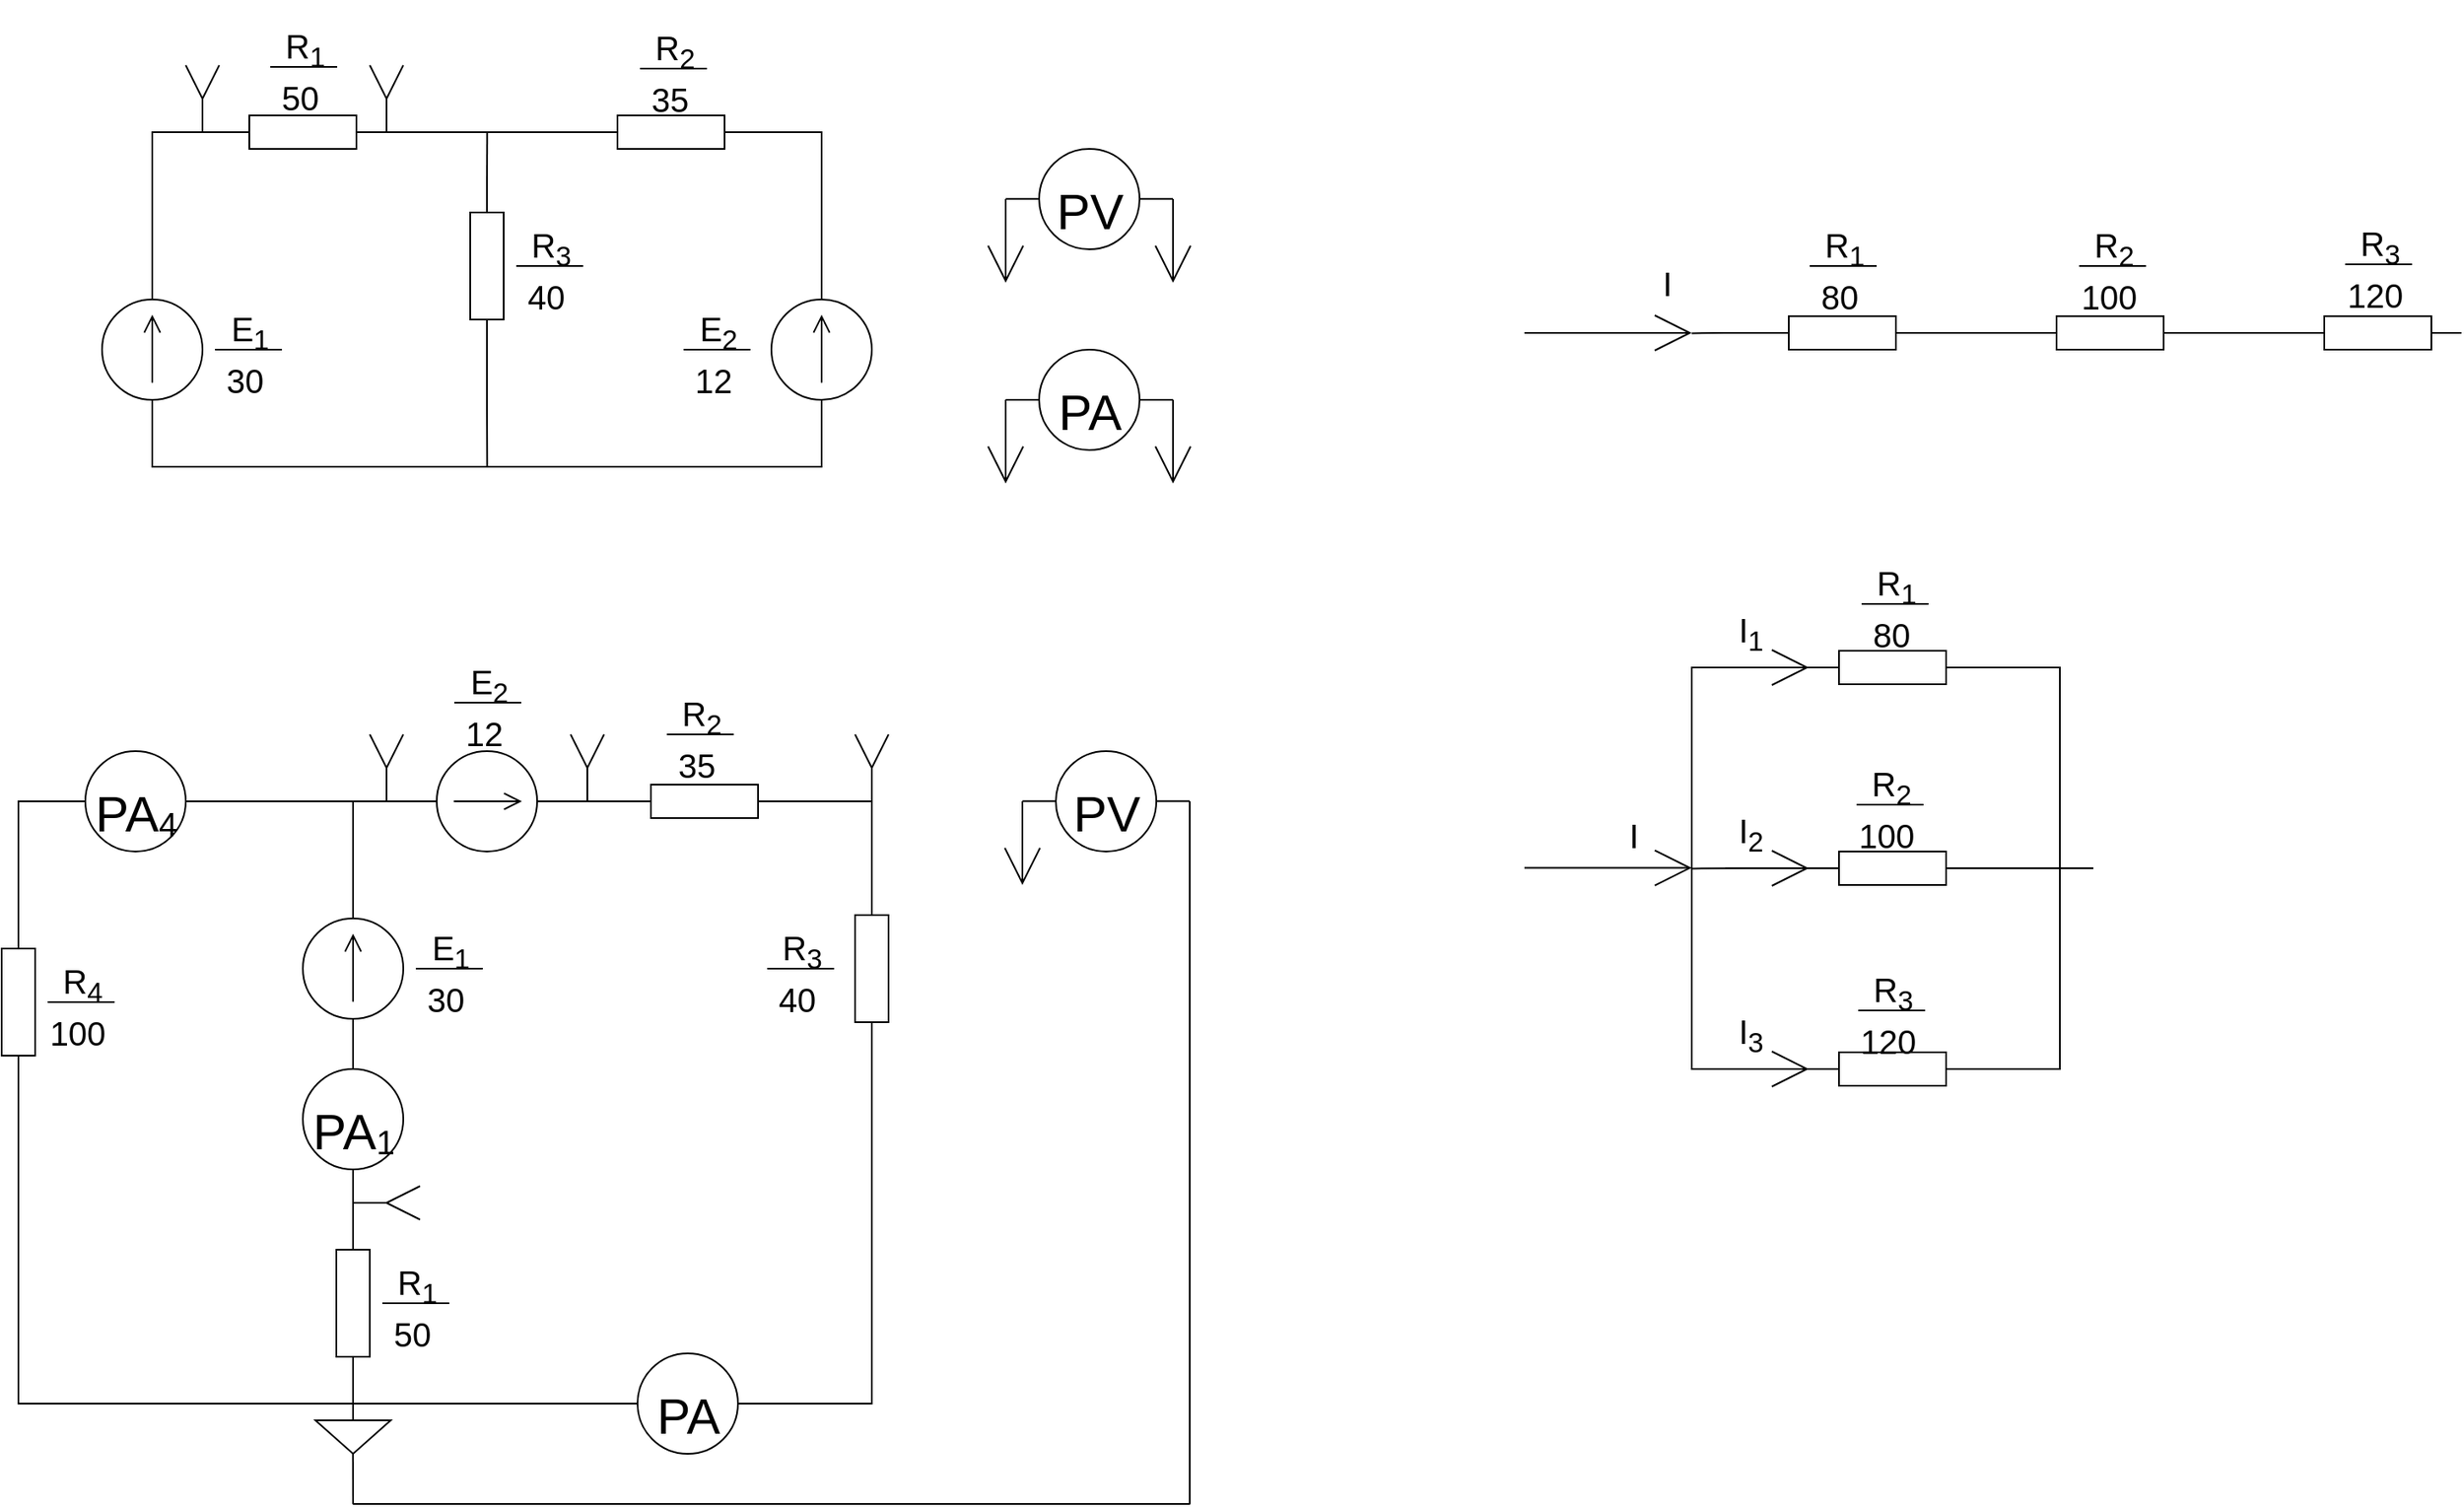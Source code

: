 <mxfile version="20.4.0" type="github">
  <diagram name="Page-1" id="16e2658f-23c8-b752-8be9-c03fbebb8bbe">
    <mxGraphModel dx="1580" dy="852" grid="1" gridSize="10" guides="1" tooltips="1" connect="1" arrows="1" fold="1" page="1" pageScale="1" pageWidth="4681" pageHeight="3300" background="none" math="0" shadow="0">
      <root>
        <mxCell id="0" />
        <mxCell id="1" parent="0" />
        <mxCell id="6sGDjz0e17xrkzqmoAEd-8" style="edgeStyle=orthogonalEdgeStyle;rounded=0;orthogonalLoop=1;jettySize=auto;html=1;exitX=0;exitY=0.5;exitDx=0;exitDy=0;exitPerimeter=0;entryX=0;entryY=0.5;entryDx=0;entryDy=0;entryPerimeter=0;endArrow=none;endFill=0;" edge="1" parent="1" source="6sGDjz0e17xrkzqmoAEd-1" target="6sGDjz0e17xrkzqmoAEd-7">
          <mxGeometry relative="1" as="geometry">
            <Array as="points">
              <mxPoint x="280" y="320" />
              <mxPoint x="680" y="320" />
            </Array>
          </mxGeometry>
        </mxCell>
        <mxCell id="6sGDjz0e17xrkzqmoAEd-1" value="" style="pointerEvents=1;verticalLabelPosition=bottom;shadow=0;dashed=0;align=center;html=1;verticalAlign=top;shape=mxgraph.electrical.signal_sources.source;aspect=fixed;points=[[0.5,0,0],[1,0.5,0],[0.5,1,0],[0,0.5,0]];elSignalType=dc1;fillColor=none;rotation=-90;" vertex="1" parent="1">
          <mxGeometry x="250" y="220" width="60" height="60" as="geometry" />
        </mxCell>
        <mxCell id="6sGDjz0e17xrkzqmoAEd-9" style="edgeStyle=orthogonalEdgeStyle;rounded=0;orthogonalLoop=1;jettySize=auto;html=1;exitX=1;exitY=0.5;exitDx=0;exitDy=0;exitPerimeter=0;endArrow=none;endFill=0;" edge="1" parent="1" source="6sGDjz0e17xrkzqmoAEd-2">
          <mxGeometry relative="1" as="geometry">
            <mxPoint x="480.143" y="320" as="targetPoint" />
          </mxGeometry>
        </mxCell>
        <mxCell id="6sGDjz0e17xrkzqmoAEd-12" style="edgeStyle=orthogonalEdgeStyle;rounded=0;orthogonalLoop=1;jettySize=auto;html=1;exitX=0;exitY=0.5;exitDx=0;exitDy=0;exitPerimeter=0;endArrow=none;endFill=0;" edge="1" parent="1" source="6sGDjz0e17xrkzqmoAEd-2">
          <mxGeometry relative="1" as="geometry">
            <mxPoint x="480.143" y="120" as="targetPoint" />
          </mxGeometry>
        </mxCell>
        <mxCell id="6sGDjz0e17xrkzqmoAEd-2" value="" style="pointerEvents=1;verticalLabelPosition=bottom;shadow=0;dashed=0;align=center;html=1;verticalAlign=top;shape=mxgraph.electrical.resistors.resistor_1;fillColor=none;rotation=90;" vertex="1" parent="1">
          <mxGeometry x="430" y="190" width="100" height="20" as="geometry" />
        </mxCell>
        <mxCell id="6sGDjz0e17xrkzqmoAEd-6" style="edgeStyle=orthogonalEdgeStyle;rounded=0;orthogonalLoop=1;jettySize=auto;html=1;exitX=0;exitY=0.5;exitDx=0;exitDy=0;exitPerimeter=0;entryX=1;entryY=0.5;entryDx=0;entryDy=0;entryPerimeter=0;endArrow=none;endFill=0;" edge="1" parent="1" source="6sGDjz0e17xrkzqmoAEd-3" target="6sGDjz0e17xrkzqmoAEd-1">
          <mxGeometry relative="1" as="geometry">
            <Array as="points">
              <mxPoint x="280" y="150" />
              <mxPoint x="280" y="150" />
            </Array>
          </mxGeometry>
        </mxCell>
        <mxCell id="6sGDjz0e17xrkzqmoAEd-10" style="edgeStyle=orthogonalEdgeStyle;rounded=0;orthogonalLoop=1;jettySize=auto;html=1;exitX=1;exitY=0.5;exitDx=0;exitDy=0;exitPerimeter=0;entryX=0;entryY=0.5;entryDx=0;entryDy=0;entryPerimeter=0;endArrow=none;endFill=0;" edge="1" parent="1" source="6sGDjz0e17xrkzqmoAEd-3" target="6sGDjz0e17xrkzqmoAEd-5">
          <mxGeometry relative="1" as="geometry" />
        </mxCell>
        <mxCell id="6sGDjz0e17xrkzqmoAEd-3" value="" style="pointerEvents=1;verticalLabelPosition=bottom;shadow=0;dashed=0;align=center;html=1;verticalAlign=top;shape=mxgraph.electrical.resistors.resistor_1;fillColor=none;rotation=0;" vertex="1" parent="1">
          <mxGeometry x="320" y="110" width="100" height="20" as="geometry" />
        </mxCell>
        <mxCell id="6sGDjz0e17xrkzqmoAEd-11" style="edgeStyle=orthogonalEdgeStyle;rounded=0;orthogonalLoop=1;jettySize=auto;html=1;exitX=1;exitY=0.5;exitDx=0;exitDy=0;exitPerimeter=0;entryX=1;entryY=0.5;entryDx=0;entryDy=0;entryPerimeter=0;endArrow=none;endFill=0;" edge="1" parent="1" source="6sGDjz0e17xrkzqmoAEd-5" target="6sGDjz0e17xrkzqmoAEd-7">
          <mxGeometry relative="1" as="geometry">
            <Array as="points">
              <mxPoint x="680" y="150" />
              <mxPoint x="680" y="150" />
            </Array>
          </mxGeometry>
        </mxCell>
        <mxCell id="6sGDjz0e17xrkzqmoAEd-5" value="" style="pointerEvents=1;verticalLabelPosition=bottom;shadow=0;dashed=0;align=center;html=1;verticalAlign=top;shape=mxgraph.electrical.resistors.resistor_1;fillColor=none;rotation=0;" vertex="1" parent="1">
          <mxGeometry x="540" y="110" width="100" height="20" as="geometry" />
        </mxCell>
        <mxCell id="6sGDjz0e17xrkzqmoAEd-7" value="" style="pointerEvents=1;verticalLabelPosition=bottom;shadow=0;dashed=0;align=center;html=1;verticalAlign=top;shape=mxgraph.electrical.signal_sources.source;aspect=fixed;points=[[0.5,0,0],[1,0.5,0],[0.5,1,0],[0,0.5,0]];elSignalType=dc1;fillColor=none;rotation=-90;" vertex="1" parent="1">
          <mxGeometry x="650" y="220" width="60" height="60" as="geometry" />
        </mxCell>
        <mxCell id="6sGDjz0e17xrkzqmoAEd-22" value="" style="group" vertex="1" connectable="0" parent="1">
          <mxGeometry x="300" y="80" width="20" height="40" as="geometry" />
        </mxCell>
        <mxCell id="6sGDjz0e17xrkzqmoAEd-19" value="" style="endArrow=none;html=1;rounded=0;" edge="1" parent="6sGDjz0e17xrkzqmoAEd-22">
          <mxGeometry width="50" height="50" relative="1" as="geometry">
            <mxPoint x="10" y="20" as="sourcePoint" />
            <mxPoint x="20" as="targetPoint" />
          </mxGeometry>
        </mxCell>
        <mxCell id="6sGDjz0e17xrkzqmoAEd-20" value="" style="endArrow=none;html=1;rounded=0;" edge="1" parent="6sGDjz0e17xrkzqmoAEd-22">
          <mxGeometry width="50" height="50" relative="1" as="geometry">
            <mxPoint as="sourcePoint" />
            <mxPoint x="10.0" y="20" as="targetPoint" />
          </mxGeometry>
        </mxCell>
        <mxCell id="6sGDjz0e17xrkzqmoAEd-21" value="" style="endArrow=none;html=1;rounded=0;" edge="1" parent="6sGDjz0e17xrkzqmoAEd-22">
          <mxGeometry width="50" height="50" relative="1" as="geometry">
            <mxPoint x="10" y="40" as="sourcePoint" />
            <mxPoint x="10" y="20" as="targetPoint" />
          </mxGeometry>
        </mxCell>
        <mxCell id="6sGDjz0e17xrkzqmoAEd-23" value="" style="group" vertex="1" connectable="0" parent="1">
          <mxGeometry x="410" y="80" width="20" height="40" as="geometry" />
        </mxCell>
        <mxCell id="6sGDjz0e17xrkzqmoAEd-24" value="" style="endArrow=none;html=1;rounded=0;" edge="1" parent="6sGDjz0e17xrkzqmoAEd-23">
          <mxGeometry width="50" height="50" relative="1" as="geometry">
            <mxPoint x="10" y="20" as="sourcePoint" />
            <mxPoint x="20" as="targetPoint" />
          </mxGeometry>
        </mxCell>
        <mxCell id="6sGDjz0e17xrkzqmoAEd-25" value="" style="endArrow=none;html=1;rounded=0;" edge="1" parent="6sGDjz0e17xrkzqmoAEd-23">
          <mxGeometry width="50" height="50" relative="1" as="geometry">
            <mxPoint as="sourcePoint" />
            <mxPoint x="10.0" y="20" as="targetPoint" />
          </mxGeometry>
        </mxCell>
        <mxCell id="6sGDjz0e17xrkzqmoAEd-26" value="" style="endArrow=none;html=1;rounded=0;" edge="1" parent="6sGDjz0e17xrkzqmoAEd-23">
          <mxGeometry width="50" height="50" relative="1" as="geometry">
            <mxPoint x="10" y="40" as="sourcePoint" />
            <mxPoint x="10" y="20" as="targetPoint" />
          </mxGeometry>
        </mxCell>
        <mxCell id="6sGDjz0e17xrkzqmoAEd-37" value="" style="group" vertex="1" connectable="0" parent="1">
          <mxGeometry x="790" y="130" width="100" height="80" as="geometry" />
        </mxCell>
        <mxCell id="6sGDjz0e17xrkzqmoAEd-18" value="" style="endArrow=open;html=1;strokeWidth=1;endFill=0;endSize=20;rounded=0;" edge="1" parent="6sGDjz0e17xrkzqmoAEd-37">
          <mxGeometry width="100" relative="1" as="geometry">
            <mxPoint y="30" as="sourcePoint" />
            <mxPoint y="80" as="targetPoint" />
          </mxGeometry>
        </mxCell>
        <mxCell id="6sGDjz0e17xrkzqmoAEd-28" value="&lt;font style=&quot;font-size: 30px;&quot;&gt;PV&lt;/font&gt;" style="verticalLabelPosition=middle;shadow=0;dashed=0;align=center;html=1;verticalAlign=middle;strokeWidth=1;shape=ellipse;aspect=fixed;fontSize=50;fillColor=none;" vertex="1" parent="6sGDjz0e17xrkzqmoAEd-37">
          <mxGeometry x="20" width="60" height="60" as="geometry" />
        </mxCell>
        <mxCell id="6sGDjz0e17xrkzqmoAEd-30" value="" style="endArrow=open;html=1;strokeWidth=1;endFill=0;endSize=20;rounded=0;" edge="1" parent="6sGDjz0e17xrkzqmoAEd-37">
          <mxGeometry width="100" relative="1" as="geometry">
            <mxPoint x="100" y="30" as="sourcePoint" />
            <mxPoint x="100" y="80" as="targetPoint" />
          </mxGeometry>
        </mxCell>
        <mxCell id="6sGDjz0e17xrkzqmoAEd-35" value="" style="endArrow=none;html=1;rounded=0;fontSize=30;entryX=0;entryY=0.5;entryDx=0;entryDy=0;" edge="1" parent="6sGDjz0e17xrkzqmoAEd-37">
          <mxGeometry width="50" height="50" relative="1" as="geometry">
            <mxPoint y="29.92" as="sourcePoint" />
            <mxPoint x="20" y="29.92" as="targetPoint" />
          </mxGeometry>
        </mxCell>
        <mxCell id="6sGDjz0e17xrkzqmoAEd-36" value="" style="endArrow=none;html=1;rounded=0;fontSize=30;entryX=0;entryY=0.5;entryDx=0;entryDy=0;" edge="1" parent="6sGDjz0e17xrkzqmoAEd-37">
          <mxGeometry width="50" height="50" relative="1" as="geometry">
            <mxPoint x="80" y="29.92" as="sourcePoint" />
            <mxPoint x="100" y="29.92" as="targetPoint" />
          </mxGeometry>
        </mxCell>
        <mxCell id="6sGDjz0e17xrkzqmoAEd-38" value="" style="group" vertex="1" connectable="0" parent="1">
          <mxGeometry x="790" y="250" width="100" height="80" as="geometry" />
        </mxCell>
        <mxCell id="6sGDjz0e17xrkzqmoAEd-29" value="&lt;font style=&quot;font-size: 30px;&quot;&gt;PA&lt;/font&gt;" style="verticalLabelPosition=middle;shadow=0;dashed=0;align=center;html=1;verticalAlign=middle;strokeWidth=1;shape=ellipse;aspect=fixed;fontSize=50;fillColor=none;" vertex="1" parent="6sGDjz0e17xrkzqmoAEd-38">
          <mxGeometry x="20" width="60" height="60" as="geometry" />
        </mxCell>
        <mxCell id="6sGDjz0e17xrkzqmoAEd-31" value="" style="endArrow=open;html=1;strokeWidth=1;endFill=0;endSize=20;rounded=0;" edge="1" parent="6sGDjz0e17xrkzqmoAEd-38">
          <mxGeometry width="100" relative="1" as="geometry">
            <mxPoint y="30" as="sourcePoint" />
            <mxPoint y="80" as="targetPoint" />
          </mxGeometry>
        </mxCell>
        <mxCell id="6sGDjz0e17xrkzqmoAEd-32" value="" style="endArrow=open;html=1;strokeWidth=1;endFill=0;endSize=20;rounded=0;" edge="1" parent="6sGDjz0e17xrkzqmoAEd-38">
          <mxGeometry width="100" relative="1" as="geometry">
            <mxPoint x="100" y="30" as="sourcePoint" />
            <mxPoint x="100" y="80" as="targetPoint" />
          </mxGeometry>
        </mxCell>
        <mxCell id="6sGDjz0e17xrkzqmoAEd-33" value="" style="endArrow=none;html=1;rounded=0;fontSize=30;entryX=0;entryY=0.5;entryDx=0;entryDy=0;" edge="1" parent="6sGDjz0e17xrkzqmoAEd-38" target="6sGDjz0e17xrkzqmoAEd-29">
          <mxGeometry width="50" height="50" relative="1" as="geometry">
            <mxPoint y="30" as="sourcePoint" />
            <mxPoint x="50" y="-20" as="targetPoint" />
          </mxGeometry>
        </mxCell>
        <mxCell id="6sGDjz0e17xrkzqmoAEd-34" value="" style="endArrow=none;html=1;rounded=0;fontSize=30;exitX=1;exitY=0.5;exitDx=0;exitDy=0;" edge="1" parent="6sGDjz0e17xrkzqmoAEd-38" source="6sGDjz0e17xrkzqmoAEd-29">
          <mxGeometry width="50" height="50" relative="1" as="geometry">
            <mxPoint x="80" y="29.87" as="sourcePoint" />
            <mxPoint x="100" y="30" as="targetPoint" />
          </mxGeometry>
        </mxCell>
        <mxCell id="6sGDjz0e17xrkzqmoAEd-45" value="" style="group" vertex="1" connectable="0" parent="1">
          <mxGeometry x="343" y="41" width="57.5" height="80" as="geometry" />
        </mxCell>
        <mxCell id="6sGDjz0e17xrkzqmoAEd-44" value="" style="group" vertex="1" connectable="0" parent="6sGDjz0e17xrkzqmoAEd-45">
          <mxGeometry x="2.5" width="55" height="80" as="geometry" />
        </mxCell>
        <mxCell id="6sGDjz0e17xrkzqmoAEd-39" value="&lt;font style=&quot;font-size: 20px;&quot;&gt;R&lt;sub&gt;1&lt;/sub&gt;&lt;/font&gt;" style="text;html=1;align=center;verticalAlign=middle;resizable=0;points=[];autosize=1;strokeColor=none;fillColor=none;fontSize=30;" vertex="1" parent="6sGDjz0e17xrkzqmoAEd-44">
          <mxGeometry width="50" height="50" as="geometry" />
        </mxCell>
        <mxCell id="6sGDjz0e17xrkzqmoAEd-41" value="" style="endArrow=none;html=1;rounded=0;fontSize=20;" edge="1" parent="6sGDjz0e17xrkzqmoAEd-44">
          <mxGeometry width="50" height="50" relative="1" as="geometry">
            <mxPoint x="5" y="40" as="sourcePoint" />
            <mxPoint x="45" y="40" as="targetPoint" />
          </mxGeometry>
        </mxCell>
        <mxCell id="6sGDjz0e17xrkzqmoAEd-43" value="&lt;font style=&quot;font-size: 20px;&quot;&gt;50&lt;/font&gt;" style="text;html=1;align=center;verticalAlign=middle;resizable=0;points=[];autosize=1;strokeColor=none;fillColor=none;fontSize=30;" vertex="1" parent="6sGDjz0e17xrkzqmoAEd-45">
          <mxGeometry y="30" width="50" height="50" as="geometry" />
        </mxCell>
        <mxCell id="6sGDjz0e17xrkzqmoAEd-46" value="" style="group" vertex="1" connectable="0" parent="1">
          <mxGeometry x="564" y="42" width="57.5" height="80" as="geometry" />
        </mxCell>
        <mxCell id="6sGDjz0e17xrkzqmoAEd-47" value="" style="group" vertex="1" connectable="0" parent="6sGDjz0e17xrkzqmoAEd-46">
          <mxGeometry x="2.5" width="55" height="80" as="geometry" />
        </mxCell>
        <mxCell id="6sGDjz0e17xrkzqmoAEd-48" value="&lt;font style=&quot;font-size: 20px;&quot;&gt;R&lt;sub&gt;2&lt;/sub&gt;&lt;/font&gt;" style="text;html=1;align=center;verticalAlign=middle;resizable=0;points=[];autosize=1;strokeColor=none;fillColor=none;fontSize=30;" vertex="1" parent="6sGDjz0e17xrkzqmoAEd-47">
          <mxGeometry width="50" height="50" as="geometry" />
        </mxCell>
        <mxCell id="6sGDjz0e17xrkzqmoAEd-49" value="" style="endArrow=none;html=1;rounded=0;fontSize=20;" edge="1" parent="6sGDjz0e17xrkzqmoAEd-47">
          <mxGeometry width="50" height="50" relative="1" as="geometry">
            <mxPoint x="5" y="40" as="sourcePoint" />
            <mxPoint x="45" y="40" as="targetPoint" />
          </mxGeometry>
        </mxCell>
        <mxCell id="6sGDjz0e17xrkzqmoAEd-50" value="&lt;font style=&quot;font-size: 20px;&quot;&gt;35&lt;/font&gt;" style="text;html=1;align=center;verticalAlign=middle;resizable=0;points=[];autosize=1;strokeColor=none;fillColor=none;fontSize=30;" vertex="1" parent="6sGDjz0e17xrkzqmoAEd-46">
          <mxGeometry y="30" width="50" height="50" as="geometry" />
        </mxCell>
        <mxCell id="6sGDjz0e17xrkzqmoAEd-51" value="" style="group" vertex="1" connectable="0" parent="1">
          <mxGeometry x="490" y="160" width="57.5" height="80" as="geometry" />
        </mxCell>
        <mxCell id="6sGDjz0e17xrkzqmoAEd-52" value="" style="group" vertex="1" connectable="0" parent="6sGDjz0e17xrkzqmoAEd-51">
          <mxGeometry x="2.5" width="55" height="80" as="geometry" />
        </mxCell>
        <mxCell id="6sGDjz0e17xrkzqmoAEd-53" value="&lt;font style=&quot;font-size: 20px;&quot;&gt;R&lt;sub&gt;3&lt;/sub&gt;&lt;/font&gt;" style="text;html=1;align=center;verticalAlign=middle;resizable=0;points=[];autosize=1;strokeColor=none;fillColor=none;fontSize=30;" vertex="1" parent="6sGDjz0e17xrkzqmoAEd-52">
          <mxGeometry width="50" height="50" as="geometry" />
        </mxCell>
        <mxCell id="6sGDjz0e17xrkzqmoAEd-54" value="" style="endArrow=none;html=1;rounded=0;fontSize=20;" edge="1" parent="6sGDjz0e17xrkzqmoAEd-52">
          <mxGeometry width="50" height="50" relative="1" as="geometry">
            <mxPoint x="5" y="40" as="sourcePoint" />
            <mxPoint x="45" y="40" as="targetPoint" />
          </mxGeometry>
        </mxCell>
        <mxCell id="6sGDjz0e17xrkzqmoAEd-55" value="&lt;font style=&quot;font-size: 20px;&quot;&gt;40&lt;/font&gt;" style="text;html=1;align=center;verticalAlign=middle;resizable=0;points=[];autosize=1;strokeColor=none;fillColor=none;fontSize=30;" vertex="1" parent="6sGDjz0e17xrkzqmoAEd-51">
          <mxGeometry y="30" width="50" height="50" as="geometry" />
        </mxCell>
        <mxCell id="6sGDjz0e17xrkzqmoAEd-56" value="" style="group" vertex="1" connectable="0" parent="1">
          <mxGeometry x="310" y="210" width="57.5" height="80" as="geometry" />
        </mxCell>
        <mxCell id="6sGDjz0e17xrkzqmoAEd-57" value="" style="group" vertex="1" connectable="0" parent="6sGDjz0e17xrkzqmoAEd-56">
          <mxGeometry x="2.5" width="55" height="80" as="geometry" />
        </mxCell>
        <mxCell id="6sGDjz0e17xrkzqmoAEd-58" value="&lt;font style=&quot;font-size: 20px;&quot;&gt;E&lt;sub&gt;1&lt;/sub&gt;&lt;/font&gt;" style="text;html=1;align=center;verticalAlign=middle;resizable=0;points=[];autosize=1;strokeColor=none;fillColor=none;fontSize=30;" vertex="1" parent="6sGDjz0e17xrkzqmoAEd-57">
          <mxGeometry width="50" height="50" as="geometry" />
        </mxCell>
        <mxCell id="6sGDjz0e17xrkzqmoAEd-59" value="" style="endArrow=none;html=1;rounded=0;fontSize=20;" edge="1" parent="6sGDjz0e17xrkzqmoAEd-57">
          <mxGeometry width="50" height="50" relative="1" as="geometry">
            <mxPoint x="5" y="40" as="sourcePoint" />
            <mxPoint x="45" y="40" as="targetPoint" />
          </mxGeometry>
        </mxCell>
        <mxCell id="6sGDjz0e17xrkzqmoAEd-60" value="&lt;font style=&quot;font-size: 20px;&quot;&gt;30&lt;/font&gt;" style="text;html=1;align=center;verticalAlign=middle;resizable=0;points=[];autosize=1;strokeColor=none;fillColor=none;fontSize=30;" vertex="1" parent="6sGDjz0e17xrkzqmoAEd-56">
          <mxGeometry y="30" width="50" height="50" as="geometry" />
        </mxCell>
        <mxCell id="6sGDjz0e17xrkzqmoAEd-61" value="" style="group" vertex="1" connectable="0" parent="1">
          <mxGeometry x="590" y="210" width="57.5" height="80" as="geometry" />
        </mxCell>
        <mxCell id="6sGDjz0e17xrkzqmoAEd-62" value="" style="group" vertex="1" connectable="0" parent="6sGDjz0e17xrkzqmoAEd-61">
          <mxGeometry x="2.5" width="55" height="80" as="geometry" />
        </mxCell>
        <mxCell id="6sGDjz0e17xrkzqmoAEd-63" value="&lt;font style=&quot;font-size: 20px;&quot;&gt;E&lt;sub&gt;2&lt;/sub&gt;&lt;/font&gt;" style="text;html=1;align=center;verticalAlign=middle;resizable=0;points=[];autosize=1;strokeColor=none;fillColor=none;fontSize=30;" vertex="1" parent="6sGDjz0e17xrkzqmoAEd-62">
          <mxGeometry width="50" height="50" as="geometry" />
        </mxCell>
        <mxCell id="6sGDjz0e17xrkzqmoAEd-64" value="" style="endArrow=none;html=1;rounded=0;fontSize=20;" edge="1" parent="6sGDjz0e17xrkzqmoAEd-62">
          <mxGeometry width="50" height="50" relative="1" as="geometry">
            <mxPoint x="5" y="40" as="sourcePoint" />
            <mxPoint x="45" y="40" as="targetPoint" />
          </mxGeometry>
        </mxCell>
        <mxCell id="6sGDjz0e17xrkzqmoAEd-65" value="&lt;font style=&quot;font-size: 20px;&quot;&gt;12&lt;/font&gt;" style="text;html=1;align=center;verticalAlign=middle;resizable=0;points=[];autosize=1;strokeColor=none;fillColor=none;fontSize=30;" vertex="1" parent="6sGDjz0e17xrkzqmoAEd-61">
          <mxGeometry y="30" width="50" height="50" as="geometry" />
        </mxCell>
        <mxCell id="6sGDjz0e17xrkzqmoAEd-82" style="edgeStyle=orthogonalEdgeStyle;rounded=0;orthogonalLoop=1;jettySize=auto;html=1;exitX=1;exitY=0.5;exitDx=0;exitDy=0;exitPerimeter=0;entryX=0;entryY=0.5;entryDx=0;entryDy=0;fontSize=20;endArrow=none;endFill=0;" edge="1" parent="1" source="6sGDjz0e17xrkzqmoAEd-66" target="6sGDjz0e17xrkzqmoAEd-81">
          <mxGeometry relative="1" as="geometry" />
        </mxCell>
        <mxCell id="6sGDjz0e17xrkzqmoAEd-92" style="edgeStyle=orthogonalEdgeStyle;rounded=0;orthogonalLoop=1;jettySize=auto;html=1;exitX=0;exitY=0.5;exitDx=0;exitDy=0;exitPerimeter=0;entryX=0;entryY=0.5;entryDx=0;entryDy=0;fontSize=20;endArrow=none;endFill=0;" edge="1" parent="1" source="6sGDjz0e17xrkzqmoAEd-66" target="6sGDjz0e17xrkzqmoAEd-80">
          <mxGeometry relative="1" as="geometry" />
        </mxCell>
        <mxCell id="6sGDjz0e17xrkzqmoAEd-66" value="" style="pointerEvents=1;verticalLabelPosition=bottom;shadow=0;dashed=0;align=center;html=1;verticalAlign=top;shape=mxgraph.electrical.resistors.resistor_1;fillColor=none;rotation=90;" vertex="1" parent="1">
          <mxGeometry x="150" y="630" width="100" height="20" as="geometry" />
        </mxCell>
        <mxCell id="6sGDjz0e17xrkzqmoAEd-67" value="" style="pointerEvents=1;verticalLabelPosition=bottom;shadow=0;dashed=0;align=center;html=1;verticalAlign=top;shape=mxgraph.electrical.resistors.resistor_1;fillColor=none;rotation=90;" vertex="1" parent="1">
          <mxGeometry x="660" y="610" width="100" height="20" as="geometry" />
        </mxCell>
        <mxCell id="6sGDjz0e17xrkzqmoAEd-93" style="edgeStyle=orthogonalEdgeStyle;rounded=0;orthogonalLoop=1;jettySize=auto;html=1;exitX=1;exitY=0.5;exitDx=0;exitDy=0;exitPerimeter=0;entryX=0;entryY=0.5;entryDx=0;entryDy=0;entryPerimeter=0;fontSize=20;endArrow=none;endFill=0;" edge="1" parent="1" source="6sGDjz0e17xrkzqmoAEd-68" target="6sGDjz0e17xrkzqmoAEd-67">
          <mxGeometry relative="1" as="geometry">
            <Array as="points">
              <mxPoint x="710" y="520" />
              <mxPoint x="710" y="570" />
            </Array>
          </mxGeometry>
        </mxCell>
        <mxCell id="6sGDjz0e17xrkzqmoAEd-68" value="" style="pointerEvents=1;verticalLabelPosition=bottom;shadow=0;dashed=0;align=center;html=1;verticalAlign=top;shape=mxgraph.electrical.resistors.resistor_1;fillColor=none;rotation=0;" vertex="1" parent="1">
          <mxGeometry x="560" y="510" width="100" height="20" as="geometry" />
        </mxCell>
        <mxCell id="6sGDjz0e17xrkzqmoAEd-84" style="edgeStyle=orthogonalEdgeStyle;rounded=0;orthogonalLoop=1;jettySize=auto;html=1;exitX=1;exitY=0.5;exitDx=0;exitDy=0;exitPerimeter=0;fontSize=20;endArrow=none;endFill=0;" edge="1" parent="1" source="6sGDjz0e17xrkzqmoAEd-70">
          <mxGeometry relative="1" as="geometry">
            <mxPoint x="400.009" y="880" as="targetPoint" />
          </mxGeometry>
        </mxCell>
        <mxCell id="6sGDjz0e17xrkzqmoAEd-70" value="" style="pointerEvents=1;verticalLabelPosition=bottom;shadow=0;dashed=0;align=center;html=1;verticalAlign=top;shape=mxgraph.electrical.resistors.resistor_1;fillColor=none;rotation=90;" vertex="1" parent="1">
          <mxGeometry x="350" y="810" width="100" height="20" as="geometry" />
        </mxCell>
        <mxCell id="6sGDjz0e17xrkzqmoAEd-91" style="edgeStyle=orthogonalEdgeStyle;rounded=0;orthogonalLoop=1;jettySize=auto;html=1;exitX=1;exitY=0.5;exitDx=0;exitDy=0;exitPerimeter=0;entryX=0;entryY=0.5;entryDx=0;entryDy=0;entryPerimeter=0;fontSize=20;endArrow=none;endFill=0;" edge="1" parent="1" source="6sGDjz0e17xrkzqmoAEd-71" target="6sGDjz0e17xrkzqmoAEd-68">
          <mxGeometry relative="1" as="geometry" />
        </mxCell>
        <mxCell id="6sGDjz0e17xrkzqmoAEd-71" value="" style="pointerEvents=1;verticalLabelPosition=bottom;shadow=0;dashed=0;align=center;html=1;verticalAlign=top;shape=mxgraph.electrical.signal_sources.source;aspect=fixed;points=[[0.5,0,0],[1,0.5,0],[0.5,1,0],[0,0.5,0]];elSignalType=dc1;fillColor=none;rotation=0;" vertex="1" parent="1">
          <mxGeometry x="450" y="490" width="60" height="60" as="geometry" />
        </mxCell>
        <mxCell id="6sGDjz0e17xrkzqmoAEd-88" style="edgeStyle=orthogonalEdgeStyle;rounded=0;orthogonalLoop=1;jettySize=auto;html=1;exitX=0;exitY=0.5;exitDx=0;exitDy=0;exitPerimeter=0;fontSize=20;endArrow=none;endFill=0;" edge="1" parent="1" source="6sGDjz0e17xrkzqmoAEd-72" target="6sGDjz0e17xrkzqmoAEd-79">
          <mxGeometry relative="1" as="geometry" />
        </mxCell>
        <mxCell id="6sGDjz0e17xrkzqmoAEd-90" style="edgeStyle=orthogonalEdgeStyle;rounded=0;orthogonalLoop=1;jettySize=auto;html=1;exitX=1;exitY=0.5;exitDx=0;exitDy=0;exitPerimeter=0;fontSize=20;endArrow=none;endFill=0;" edge="1" parent="1" source="6sGDjz0e17xrkzqmoAEd-72">
          <mxGeometry relative="1" as="geometry">
            <mxPoint x="400" y="520" as="targetPoint" />
          </mxGeometry>
        </mxCell>
        <mxCell id="6sGDjz0e17xrkzqmoAEd-72" value="" style="pointerEvents=1;verticalLabelPosition=bottom;shadow=0;dashed=0;align=center;html=1;verticalAlign=top;shape=mxgraph.electrical.signal_sources.source;aspect=fixed;points=[[0.5,0,0],[1,0.5,0],[0.5,1,0],[0,0.5,0]];elSignalType=dc1;fillColor=none;rotation=-90;" vertex="1" parent="1">
          <mxGeometry x="370" y="590" width="60" height="60" as="geometry" />
        </mxCell>
        <mxCell id="6sGDjz0e17xrkzqmoAEd-87" style="edgeStyle=orthogonalEdgeStyle;rounded=0;orthogonalLoop=1;jettySize=auto;html=1;exitX=0.5;exitY=1;exitDx=0;exitDy=0;entryX=0;entryY=0.5;entryDx=0;entryDy=0;entryPerimeter=0;fontSize=20;endArrow=none;endFill=0;" edge="1" parent="1" source="6sGDjz0e17xrkzqmoAEd-79" target="6sGDjz0e17xrkzqmoAEd-70">
          <mxGeometry relative="1" as="geometry" />
        </mxCell>
        <mxCell id="6sGDjz0e17xrkzqmoAEd-79" value="&lt;font style=&quot;font-size: 30px;&quot;&gt;PA&lt;/font&gt;&lt;font size=&quot;1&quot;&gt;&lt;sub style=&quot;font-size: 20px;&quot;&gt;1&lt;/sub&gt;&lt;/font&gt;" style="verticalLabelPosition=middle;shadow=0;dashed=0;align=center;html=1;verticalAlign=middle;strokeWidth=1;shape=ellipse;aspect=fixed;fontSize=50;fillColor=none;" vertex="1" parent="1">
          <mxGeometry x="370" y="680" width="60" height="60" as="geometry" />
        </mxCell>
        <mxCell id="6sGDjz0e17xrkzqmoAEd-89" style="edgeStyle=orthogonalEdgeStyle;rounded=0;orthogonalLoop=1;jettySize=auto;html=1;exitX=1;exitY=0.5;exitDx=0;exitDy=0;entryX=0;entryY=0.5;entryDx=0;entryDy=0;entryPerimeter=0;fontSize=20;endArrow=none;endFill=0;" edge="1" parent="1" source="6sGDjz0e17xrkzqmoAEd-80" target="6sGDjz0e17xrkzqmoAEd-71">
          <mxGeometry relative="1" as="geometry" />
        </mxCell>
        <mxCell id="6sGDjz0e17xrkzqmoAEd-80" value="&lt;font style=&quot;font-size: 30px;&quot;&gt;PA&lt;/font&gt;&lt;font size=&quot;1&quot;&gt;&lt;sub style=&quot;font-size: 20px;&quot;&gt;4&lt;/sub&gt;&lt;/font&gt;" style="verticalLabelPosition=middle;shadow=0;dashed=0;align=center;html=1;verticalAlign=middle;strokeWidth=1;shape=ellipse;aspect=fixed;fontSize=50;fillColor=none;" vertex="1" parent="1">
          <mxGeometry x="240" y="490" width="60" height="60" as="geometry" />
        </mxCell>
        <mxCell id="6sGDjz0e17xrkzqmoAEd-94" style="edgeStyle=orthogonalEdgeStyle;rounded=0;orthogonalLoop=1;jettySize=auto;html=1;exitX=1;exitY=0.5;exitDx=0;exitDy=0;entryX=1;entryY=0.5;entryDx=0;entryDy=0;entryPerimeter=0;fontSize=20;endArrow=none;endFill=0;" edge="1" parent="1" source="6sGDjz0e17xrkzqmoAEd-81" target="6sGDjz0e17xrkzqmoAEd-67">
          <mxGeometry relative="1" as="geometry">
            <Array as="points">
              <mxPoint x="710" y="880" />
              <mxPoint x="710" y="670" />
            </Array>
          </mxGeometry>
        </mxCell>
        <mxCell id="6sGDjz0e17xrkzqmoAEd-81" value="&lt;font style=&quot;font-size: 30px;&quot;&gt;PA&lt;/font&gt;" style="verticalLabelPosition=middle;shadow=0;dashed=0;align=center;html=1;verticalAlign=middle;strokeWidth=1;shape=ellipse;aspect=fixed;fontSize=50;fillColor=none;" vertex="1" parent="1">
          <mxGeometry x="570" y="850" width="60" height="60" as="geometry" />
        </mxCell>
        <mxCell id="6sGDjz0e17xrkzqmoAEd-95" value="" style="pointerEvents=1;verticalLabelPosition=bottom;shadow=0;dashed=0;align=center;html=1;verticalAlign=top;shape=mxgraph.electrical.signal_sources.signal_ground;fontSize=20;fillColor=none;" vertex="1" parent="1">
          <mxGeometry x="377.5" y="880" width="45" height="30" as="geometry" />
        </mxCell>
        <mxCell id="6sGDjz0e17xrkzqmoAEd-96" value="" style="group;rotation=90;" vertex="1" connectable="0" parent="1">
          <mxGeometry x="410" y="740" width="20" height="40" as="geometry" />
        </mxCell>
        <mxCell id="6sGDjz0e17xrkzqmoAEd-97" value="" style="endArrow=none;html=1;rounded=0;" edge="1" parent="6sGDjz0e17xrkzqmoAEd-96">
          <mxGeometry width="50" height="50" relative="1" as="geometry">
            <mxPoint x="10" y="20" as="sourcePoint" />
            <mxPoint x="30" y="30" as="targetPoint" />
          </mxGeometry>
        </mxCell>
        <mxCell id="6sGDjz0e17xrkzqmoAEd-98" value="" style="endArrow=none;html=1;rounded=0;" edge="1" parent="6sGDjz0e17xrkzqmoAEd-96">
          <mxGeometry width="50" height="50" relative="1" as="geometry">
            <mxPoint x="30" y="10" as="sourcePoint" />
            <mxPoint x="10" y="20" as="targetPoint" />
          </mxGeometry>
        </mxCell>
        <mxCell id="6sGDjz0e17xrkzqmoAEd-99" value="" style="endArrow=none;html=1;rounded=0;" edge="1" parent="6sGDjz0e17xrkzqmoAEd-96">
          <mxGeometry width="50" height="50" relative="1" as="geometry">
            <mxPoint x="-10" y="20" as="sourcePoint" />
            <mxPoint x="10" y="20" as="targetPoint" />
          </mxGeometry>
        </mxCell>
        <mxCell id="6sGDjz0e17xrkzqmoAEd-100" value="" style="group" vertex="1" connectable="0" parent="1">
          <mxGeometry x="530" y="480" width="20" height="40" as="geometry" />
        </mxCell>
        <mxCell id="6sGDjz0e17xrkzqmoAEd-101" value="" style="endArrow=none;html=1;rounded=0;" edge="1" parent="6sGDjz0e17xrkzqmoAEd-100">
          <mxGeometry width="50" height="50" relative="1" as="geometry">
            <mxPoint x="10" y="20" as="sourcePoint" />
            <mxPoint x="20" as="targetPoint" />
          </mxGeometry>
        </mxCell>
        <mxCell id="6sGDjz0e17xrkzqmoAEd-102" value="" style="endArrow=none;html=1;rounded=0;" edge="1" parent="6sGDjz0e17xrkzqmoAEd-100">
          <mxGeometry width="50" height="50" relative="1" as="geometry">
            <mxPoint as="sourcePoint" />
            <mxPoint x="10.0" y="20" as="targetPoint" />
          </mxGeometry>
        </mxCell>
        <mxCell id="6sGDjz0e17xrkzqmoAEd-103" value="" style="endArrow=none;html=1;rounded=0;" edge="1" parent="6sGDjz0e17xrkzqmoAEd-100">
          <mxGeometry width="50" height="50" relative="1" as="geometry">
            <mxPoint x="10" y="40" as="sourcePoint" />
            <mxPoint x="10" y="20" as="targetPoint" />
          </mxGeometry>
        </mxCell>
        <mxCell id="6sGDjz0e17xrkzqmoAEd-104" value="" style="group" vertex="1" connectable="0" parent="1">
          <mxGeometry x="700" y="480" width="20" height="40" as="geometry" />
        </mxCell>
        <mxCell id="6sGDjz0e17xrkzqmoAEd-105" value="" style="endArrow=none;html=1;rounded=0;" edge="1" parent="6sGDjz0e17xrkzqmoAEd-104">
          <mxGeometry width="50" height="50" relative="1" as="geometry">
            <mxPoint x="10" y="20" as="sourcePoint" />
            <mxPoint x="20" as="targetPoint" />
          </mxGeometry>
        </mxCell>
        <mxCell id="6sGDjz0e17xrkzqmoAEd-106" value="" style="endArrow=none;html=1;rounded=0;" edge="1" parent="6sGDjz0e17xrkzqmoAEd-104">
          <mxGeometry width="50" height="50" relative="1" as="geometry">
            <mxPoint as="sourcePoint" />
            <mxPoint x="10.0" y="20" as="targetPoint" />
          </mxGeometry>
        </mxCell>
        <mxCell id="6sGDjz0e17xrkzqmoAEd-107" value="" style="endArrow=none;html=1;rounded=0;" edge="1" parent="6sGDjz0e17xrkzqmoAEd-104">
          <mxGeometry width="50" height="50" relative="1" as="geometry">
            <mxPoint x="10" y="40" as="sourcePoint" />
            <mxPoint x="10" y="20" as="targetPoint" />
          </mxGeometry>
        </mxCell>
        <mxCell id="6sGDjz0e17xrkzqmoAEd-108" value="" style="group" vertex="1" connectable="0" parent="1">
          <mxGeometry x="800" y="490" width="100" height="80" as="geometry" />
        </mxCell>
        <mxCell id="6sGDjz0e17xrkzqmoAEd-109" value="" style="endArrow=open;html=1;strokeWidth=1;endFill=0;endSize=20;rounded=0;" edge="1" parent="6sGDjz0e17xrkzqmoAEd-108">
          <mxGeometry width="100" relative="1" as="geometry">
            <mxPoint y="30" as="sourcePoint" />
            <mxPoint y="80" as="targetPoint" />
          </mxGeometry>
        </mxCell>
        <mxCell id="6sGDjz0e17xrkzqmoAEd-110" value="&lt;font style=&quot;font-size: 30px;&quot;&gt;PV&lt;/font&gt;" style="verticalLabelPosition=middle;shadow=0;dashed=0;align=center;html=1;verticalAlign=middle;strokeWidth=1;shape=ellipse;aspect=fixed;fontSize=50;fillColor=none;" vertex="1" parent="6sGDjz0e17xrkzqmoAEd-108">
          <mxGeometry x="20" width="60" height="60" as="geometry" />
        </mxCell>
        <mxCell id="6sGDjz0e17xrkzqmoAEd-112" value="" style="endArrow=none;html=1;rounded=0;fontSize=30;entryX=0;entryY=0.5;entryDx=0;entryDy=0;" edge="1" parent="6sGDjz0e17xrkzqmoAEd-108">
          <mxGeometry width="50" height="50" relative="1" as="geometry">
            <mxPoint y="29.92" as="sourcePoint" />
            <mxPoint x="20" y="29.92" as="targetPoint" />
          </mxGeometry>
        </mxCell>
        <mxCell id="6sGDjz0e17xrkzqmoAEd-113" value="" style="endArrow=none;html=1;rounded=0;fontSize=30;entryX=0;entryY=0.5;entryDx=0;entryDy=0;" edge="1" parent="6sGDjz0e17xrkzqmoAEd-108">
          <mxGeometry width="50" height="50" relative="1" as="geometry">
            <mxPoint x="80" y="29.92" as="sourcePoint" />
            <mxPoint x="100" y="29.92" as="targetPoint" />
          </mxGeometry>
        </mxCell>
        <mxCell id="6sGDjz0e17xrkzqmoAEd-117" value="" style="endArrow=none;html=1;rounded=0;fontSize=30;" edge="1" parent="1">
          <mxGeometry width="50" height="50" relative="1" as="geometry">
            <mxPoint x="900" y="520" as="sourcePoint" />
            <mxPoint x="900" y="940.192" as="targetPoint" />
          </mxGeometry>
        </mxCell>
        <mxCell id="6sGDjz0e17xrkzqmoAEd-118" value="" style="endArrow=none;html=1;rounded=0;fontSize=30;entryX=0;entryY=0.5;entryDx=0;entryDy=0;" edge="1" parent="1">
          <mxGeometry width="50" height="50" relative="1" as="geometry">
            <mxPoint x="399.808" y="940" as="sourcePoint" />
            <mxPoint x="900" y="940" as="targetPoint" />
          </mxGeometry>
        </mxCell>
        <mxCell id="6sGDjz0e17xrkzqmoAEd-119" value="" style="endArrow=none;html=1;rounded=0;fontSize=30;" edge="1" parent="1">
          <mxGeometry width="50" height="50" relative="1" as="geometry">
            <mxPoint x="399.908" y="910" as="sourcePoint" />
            <mxPoint x="400" y="940" as="targetPoint" />
          </mxGeometry>
        </mxCell>
        <mxCell id="6sGDjz0e17xrkzqmoAEd-120" value="" style="group" vertex="1" connectable="0" parent="1">
          <mxGeometry x="410" y="480" width="20" height="40" as="geometry" />
        </mxCell>
        <mxCell id="6sGDjz0e17xrkzqmoAEd-121" value="" style="endArrow=none;html=1;rounded=0;" edge="1" parent="6sGDjz0e17xrkzqmoAEd-120">
          <mxGeometry width="50" height="50" relative="1" as="geometry">
            <mxPoint x="10" y="20" as="sourcePoint" />
            <mxPoint x="20" as="targetPoint" />
          </mxGeometry>
        </mxCell>
        <mxCell id="6sGDjz0e17xrkzqmoAEd-122" value="" style="endArrow=none;html=1;rounded=0;" edge="1" parent="6sGDjz0e17xrkzqmoAEd-120">
          <mxGeometry width="50" height="50" relative="1" as="geometry">
            <mxPoint as="sourcePoint" />
            <mxPoint x="10.0" y="20" as="targetPoint" />
          </mxGeometry>
        </mxCell>
        <mxCell id="6sGDjz0e17xrkzqmoAEd-123" value="" style="endArrow=none;html=1;rounded=0;" edge="1" parent="6sGDjz0e17xrkzqmoAEd-120">
          <mxGeometry width="50" height="50" relative="1" as="geometry">
            <mxPoint x="10" y="40" as="sourcePoint" />
            <mxPoint x="10" y="20" as="targetPoint" />
          </mxGeometry>
        </mxCell>
        <mxCell id="6sGDjz0e17xrkzqmoAEd-124" value="" style="group" vertex="1" connectable="0" parent="1">
          <mxGeometry x="410" y="780" width="57.5" height="80" as="geometry" />
        </mxCell>
        <mxCell id="6sGDjz0e17xrkzqmoAEd-125" value="" style="group" vertex="1" connectable="0" parent="6sGDjz0e17xrkzqmoAEd-124">
          <mxGeometry x="2.5" width="55" height="80" as="geometry" />
        </mxCell>
        <mxCell id="6sGDjz0e17xrkzqmoAEd-126" value="&lt;font style=&quot;font-size: 20px;&quot;&gt;R&lt;sub&gt;1&lt;/sub&gt;&lt;/font&gt;" style="text;html=1;align=center;verticalAlign=middle;resizable=0;points=[];autosize=1;strokeColor=none;fillColor=none;fontSize=30;" vertex="1" parent="6sGDjz0e17xrkzqmoAEd-125">
          <mxGeometry width="50" height="50" as="geometry" />
        </mxCell>
        <mxCell id="6sGDjz0e17xrkzqmoAEd-127" value="" style="endArrow=none;html=1;rounded=0;fontSize=20;" edge="1" parent="6sGDjz0e17xrkzqmoAEd-125">
          <mxGeometry width="50" height="50" relative="1" as="geometry">
            <mxPoint x="5" y="40" as="sourcePoint" />
            <mxPoint x="45" y="40" as="targetPoint" />
          </mxGeometry>
        </mxCell>
        <mxCell id="6sGDjz0e17xrkzqmoAEd-128" value="&lt;font style=&quot;font-size: 20px;&quot;&gt;50&lt;/font&gt;" style="text;html=1;align=center;verticalAlign=middle;resizable=0;points=[];autosize=1;strokeColor=none;fillColor=none;fontSize=30;" vertex="1" parent="6sGDjz0e17xrkzqmoAEd-124">
          <mxGeometry y="30" width="50" height="50" as="geometry" />
        </mxCell>
        <mxCell id="6sGDjz0e17xrkzqmoAEd-134" value="" style="group" vertex="1" connectable="0" parent="1">
          <mxGeometry x="580" y="440" width="57.5" height="80" as="geometry" />
        </mxCell>
        <mxCell id="6sGDjz0e17xrkzqmoAEd-135" value="" style="group" vertex="1" connectable="0" parent="6sGDjz0e17xrkzqmoAEd-134">
          <mxGeometry x="2.5" width="55" height="80" as="geometry" />
        </mxCell>
        <mxCell id="6sGDjz0e17xrkzqmoAEd-136" value="&lt;font style=&quot;font-size: 20px;&quot;&gt;R&lt;sub&gt;2&lt;/sub&gt;&lt;/font&gt;" style="text;html=1;align=center;verticalAlign=middle;resizable=0;points=[];autosize=1;strokeColor=none;fillColor=none;fontSize=30;" vertex="1" parent="6sGDjz0e17xrkzqmoAEd-135">
          <mxGeometry width="50" height="50" as="geometry" />
        </mxCell>
        <mxCell id="6sGDjz0e17xrkzqmoAEd-137" value="" style="endArrow=none;html=1;rounded=0;fontSize=20;" edge="1" parent="6sGDjz0e17xrkzqmoAEd-135">
          <mxGeometry width="50" height="50" relative="1" as="geometry">
            <mxPoint x="5" y="40" as="sourcePoint" />
            <mxPoint x="45" y="40" as="targetPoint" />
          </mxGeometry>
        </mxCell>
        <mxCell id="6sGDjz0e17xrkzqmoAEd-138" value="&lt;font style=&quot;font-size: 20px;&quot;&gt;35&lt;/font&gt;" style="text;html=1;align=center;verticalAlign=middle;resizable=0;points=[];autosize=1;strokeColor=none;fillColor=none;fontSize=30;" vertex="1" parent="6sGDjz0e17xrkzqmoAEd-134">
          <mxGeometry y="30" width="50" height="50" as="geometry" />
        </mxCell>
        <mxCell id="6sGDjz0e17xrkzqmoAEd-139" value="" style="group" vertex="1" connectable="0" parent="1">
          <mxGeometry x="210" y="600" width="57.5" height="80" as="geometry" />
        </mxCell>
        <mxCell id="6sGDjz0e17xrkzqmoAEd-140" value="" style="group" vertex="1" connectable="0" parent="6sGDjz0e17xrkzqmoAEd-139">
          <mxGeometry x="2.5" width="55" height="80" as="geometry" />
        </mxCell>
        <mxCell id="6sGDjz0e17xrkzqmoAEd-141" value="&lt;font style=&quot;font-size: 20px;&quot;&gt;R&lt;sub&gt;4&lt;/sub&gt;&lt;/font&gt;" style="text;html=1;align=center;verticalAlign=middle;resizable=0;points=[];autosize=1;strokeColor=none;fillColor=none;fontSize=30;" vertex="1" parent="6sGDjz0e17xrkzqmoAEd-140">
          <mxGeometry width="50" height="50" as="geometry" />
        </mxCell>
        <mxCell id="6sGDjz0e17xrkzqmoAEd-142" value="" style="endArrow=none;html=1;rounded=0;fontSize=20;" edge="1" parent="6sGDjz0e17xrkzqmoAEd-140">
          <mxGeometry width="50" height="50" relative="1" as="geometry">
            <mxPoint x="5" y="40" as="sourcePoint" />
            <mxPoint x="45" y="40" as="targetPoint" />
          </mxGeometry>
        </mxCell>
        <mxCell id="6sGDjz0e17xrkzqmoAEd-143" value="&lt;font style=&quot;font-size: 20px;&quot;&gt;100&lt;/font&gt;" style="text;html=1;align=center;verticalAlign=middle;resizable=0;points=[];autosize=1;strokeColor=none;fillColor=none;fontSize=30;" vertex="1" parent="6sGDjz0e17xrkzqmoAEd-139">
          <mxGeometry x="-5" y="30" width="60" height="50" as="geometry" />
        </mxCell>
        <mxCell id="6sGDjz0e17xrkzqmoAEd-144" value="" style="group" vertex="1" connectable="0" parent="1">
          <mxGeometry x="640" y="580" width="57.5" height="80" as="geometry" />
        </mxCell>
        <mxCell id="6sGDjz0e17xrkzqmoAEd-145" value="" style="group" vertex="1" connectable="0" parent="6sGDjz0e17xrkzqmoAEd-144">
          <mxGeometry x="2.5" width="55" height="80" as="geometry" />
        </mxCell>
        <mxCell id="6sGDjz0e17xrkzqmoAEd-146" value="&lt;font style=&quot;font-size: 20px;&quot;&gt;R&lt;sub&gt;3&lt;/sub&gt;&lt;/font&gt;" style="text;html=1;align=center;verticalAlign=middle;resizable=0;points=[];autosize=1;strokeColor=none;fillColor=none;fontSize=30;" vertex="1" parent="6sGDjz0e17xrkzqmoAEd-145">
          <mxGeometry width="50" height="50" as="geometry" />
        </mxCell>
        <mxCell id="6sGDjz0e17xrkzqmoAEd-147" value="" style="endArrow=none;html=1;rounded=0;fontSize=20;" edge="1" parent="6sGDjz0e17xrkzqmoAEd-145">
          <mxGeometry width="50" height="50" relative="1" as="geometry">
            <mxPoint x="5" y="40" as="sourcePoint" />
            <mxPoint x="45" y="40" as="targetPoint" />
          </mxGeometry>
        </mxCell>
        <mxCell id="6sGDjz0e17xrkzqmoAEd-148" value="&lt;font style=&quot;font-size: 20px;&quot;&gt;40&lt;/font&gt;" style="text;html=1;align=center;verticalAlign=middle;resizable=0;points=[];autosize=1;strokeColor=none;fillColor=none;fontSize=30;" vertex="1" parent="6sGDjz0e17xrkzqmoAEd-144">
          <mxGeometry y="30" width="50" height="50" as="geometry" />
        </mxCell>
        <mxCell id="6sGDjz0e17xrkzqmoAEd-149" value="" style="group" vertex="1" connectable="0" parent="1">
          <mxGeometry x="430" y="580" width="57.5" height="80" as="geometry" />
        </mxCell>
        <mxCell id="6sGDjz0e17xrkzqmoAEd-150" value="" style="group" vertex="1" connectable="0" parent="6sGDjz0e17xrkzqmoAEd-149">
          <mxGeometry x="2.5" width="55" height="80" as="geometry" />
        </mxCell>
        <mxCell id="6sGDjz0e17xrkzqmoAEd-151" value="&lt;font style=&quot;font-size: 20px;&quot;&gt;E&lt;sub&gt;1&lt;/sub&gt;&lt;/font&gt;" style="text;html=1;align=center;verticalAlign=middle;resizable=0;points=[];autosize=1;strokeColor=none;fillColor=none;fontSize=30;" vertex="1" parent="6sGDjz0e17xrkzqmoAEd-150">
          <mxGeometry width="50" height="50" as="geometry" />
        </mxCell>
        <mxCell id="6sGDjz0e17xrkzqmoAEd-152" value="" style="endArrow=none;html=1;rounded=0;fontSize=20;" edge="1" parent="6sGDjz0e17xrkzqmoAEd-150">
          <mxGeometry width="50" height="50" relative="1" as="geometry">
            <mxPoint x="5" y="40" as="sourcePoint" />
            <mxPoint x="45" y="40" as="targetPoint" />
          </mxGeometry>
        </mxCell>
        <mxCell id="6sGDjz0e17xrkzqmoAEd-153" value="&lt;font style=&quot;font-size: 20px;&quot;&gt;30&lt;/font&gt;" style="text;html=1;align=center;verticalAlign=middle;resizable=0;points=[];autosize=1;strokeColor=none;fillColor=none;fontSize=30;" vertex="1" parent="6sGDjz0e17xrkzqmoAEd-149">
          <mxGeometry y="30" width="50" height="50" as="geometry" />
        </mxCell>
        <mxCell id="6sGDjz0e17xrkzqmoAEd-154" value="" style="group" vertex="1" connectable="0" parent="1">
          <mxGeometry x="453" y="421" width="57.5" height="80" as="geometry" />
        </mxCell>
        <mxCell id="6sGDjz0e17xrkzqmoAEd-155" value="" style="group" vertex="1" connectable="0" parent="6sGDjz0e17xrkzqmoAEd-154">
          <mxGeometry x="2.5" width="55" height="80" as="geometry" />
        </mxCell>
        <mxCell id="6sGDjz0e17xrkzqmoAEd-156" value="&lt;font style=&quot;font-size: 20px;&quot;&gt;E&lt;sub&gt;2&lt;/sub&gt;&lt;/font&gt;" style="text;html=1;align=center;verticalAlign=middle;resizable=0;points=[];autosize=1;strokeColor=none;fillColor=none;fontSize=30;" vertex="1" parent="6sGDjz0e17xrkzqmoAEd-155">
          <mxGeometry width="50" height="50" as="geometry" />
        </mxCell>
        <mxCell id="6sGDjz0e17xrkzqmoAEd-157" value="" style="endArrow=none;html=1;rounded=0;fontSize=20;" edge="1" parent="6sGDjz0e17xrkzqmoAEd-155">
          <mxGeometry width="50" height="50" relative="1" as="geometry">
            <mxPoint x="5" y="40" as="sourcePoint" />
            <mxPoint x="45" y="40" as="targetPoint" />
          </mxGeometry>
        </mxCell>
        <mxCell id="6sGDjz0e17xrkzqmoAEd-158" value="&lt;font style=&quot;font-size: 20px;&quot;&gt;12&lt;/font&gt;" style="text;html=1;align=center;verticalAlign=middle;resizable=0;points=[];autosize=1;strokeColor=none;fillColor=none;fontSize=30;" vertex="1" parent="6sGDjz0e17xrkzqmoAEd-154">
          <mxGeometry y="30" width="50" height="50" as="geometry" />
        </mxCell>
        <mxCell id="6sGDjz0e17xrkzqmoAEd-163" style="edgeStyle=orthogonalEdgeStyle;rounded=0;orthogonalLoop=1;jettySize=auto;html=1;exitX=0;exitY=0.5;exitDx=0;exitDy=0;exitPerimeter=0;fontSize=20;endArrow=none;endFill=0;" edge="1" parent="1" source="6sGDjz0e17xrkzqmoAEd-159">
          <mxGeometry relative="1" as="geometry">
            <mxPoint x="1200" y="240.209" as="targetPoint" />
          </mxGeometry>
        </mxCell>
        <mxCell id="6sGDjz0e17xrkzqmoAEd-164" style="edgeStyle=orthogonalEdgeStyle;rounded=0;orthogonalLoop=1;jettySize=auto;html=1;exitX=1;exitY=0.5;exitDx=0;exitDy=0;exitPerimeter=0;entryX=0;entryY=0.5;entryDx=0;entryDy=0;entryPerimeter=0;fontSize=20;endArrow=none;endFill=0;" edge="1" parent="1" source="6sGDjz0e17xrkzqmoAEd-159" target="6sGDjz0e17xrkzqmoAEd-160">
          <mxGeometry relative="1" as="geometry" />
        </mxCell>
        <mxCell id="6sGDjz0e17xrkzqmoAEd-159" value="" style="pointerEvents=1;verticalLabelPosition=bottom;shadow=0;dashed=0;align=center;html=1;verticalAlign=top;shape=mxgraph.electrical.resistors.resistor_1;fontSize=20;fillColor=none;" vertex="1" parent="1">
          <mxGeometry x="1240" y="230" width="100" height="20" as="geometry" />
        </mxCell>
        <mxCell id="6sGDjz0e17xrkzqmoAEd-165" style="edgeStyle=orthogonalEdgeStyle;rounded=0;orthogonalLoop=1;jettySize=auto;html=1;exitX=1;exitY=0.5;exitDx=0;exitDy=0;exitPerimeter=0;entryX=0;entryY=0.5;entryDx=0;entryDy=0;entryPerimeter=0;fontSize=20;endArrow=none;endFill=0;" edge="1" parent="1" source="6sGDjz0e17xrkzqmoAEd-160" target="6sGDjz0e17xrkzqmoAEd-161">
          <mxGeometry relative="1" as="geometry" />
        </mxCell>
        <mxCell id="6sGDjz0e17xrkzqmoAEd-160" value="" style="pointerEvents=1;verticalLabelPosition=bottom;shadow=0;dashed=0;align=center;html=1;verticalAlign=top;shape=mxgraph.electrical.resistors.resistor_1;fontSize=20;fillColor=none;" vertex="1" parent="1">
          <mxGeometry x="1400" y="230" width="100" height="20" as="geometry" />
        </mxCell>
        <mxCell id="6sGDjz0e17xrkzqmoAEd-161" value="" style="pointerEvents=1;verticalLabelPosition=bottom;shadow=0;dashed=0;align=center;html=1;verticalAlign=top;shape=mxgraph.electrical.resistors.resistor_1;fontSize=20;fillColor=none;" vertex="1" parent="1">
          <mxGeometry x="1560" y="230" width="100" height="20" as="geometry" />
        </mxCell>
        <mxCell id="6sGDjz0e17xrkzqmoAEd-162" value="" style="endArrow=open;html=1;strokeWidth=1;endFill=0;endSize=20;rounded=0;fontSize=20;" edge="1" parent="1">
          <mxGeometry width="100" relative="1" as="geometry">
            <mxPoint x="1100" y="240" as="sourcePoint" />
            <mxPoint x="1200" y="240" as="targetPoint" />
          </mxGeometry>
        </mxCell>
        <mxCell id="6sGDjz0e17xrkzqmoAEd-166" value="&lt;font face=&quot;Helvetica&quot;&gt;I&lt;/font&gt;" style="text;html=1;align=center;verticalAlign=middle;resizable=0;points=[];autosize=1;strokeColor=none;fillColor=none;fontSize=20;" vertex="1" parent="1">
          <mxGeometry x="1170" y="190" width="30" height="40" as="geometry" />
        </mxCell>
        <mxCell id="6sGDjz0e17xrkzqmoAEd-167" value="" style="group" vertex="1" connectable="0" parent="1">
          <mxGeometry x="1263" y="160" width="57.5" height="80" as="geometry" />
        </mxCell>
        <mxCell id="6sGDjz0e17xrkzqmoAEd-168" value="" style="group" vertex="1" connectable="0" parent="6sGDjz0e17xrkzqmoAEd-167">
          <mxGeometry x="2.5" width="55" height="80" as="geometry" />
        </mxCell>
        <mxCell id="6sGDjz0e17xrkzqmoAEd-169" value="&lt;font style=&quot;font-size: 20px;&quot;&gt;R&lt;sub&gt;1&lt;/sub&gt;&lt;/font&gt;" style="text;html=1;align=center;verticalAlign=middle;resizable=0;points=[];autosize=1;strokeColor=none;fillColor=none;fontSize=30;" vertex="1" parent="6sGDjz0e17xrkzqmoAEd-168">
          <mxGeometry width="50" height="50" as="geometry" />
        </mxCell>
        <mxCell id="6sGDjz0e17xrkzqmoAEd-170" value="" style="endArrow=none;html=1;rounded=0;fontSize=20;" edge="1" parent="6sGDjz0e17xrkzqmoAEd-168">
          <mxGeometry width="50" height="50" relative="1" as="geometry">
            <mxPoint x="5" y="40" as="sourcePoint" />
            <mxPoint x="45" y="40" as="targetPoint" />
          </mxGeometry>
        </mxCell>
        <mxCell id="6sGDjz0e17xrkzqmoAEd-171" value="&lt;font style=&quot;font-size: 20px;&quot;&gt;80&lt;/font&gt;" style="text;html=1;align=center;verticalAlign=middle;resizable=0;points=[];autosize=1;strokeColor=none;fillColor=none;fontSize=30;" vertex="1" parent="6sGDjz0e17xrkzqmoAEd-167">
          <mxGeometry y="30" width="50" height="50" as="geometry" />
        </mxCell>
        <mxCell id="6sGDjz0e17xrkzqmoAEd-172" value="" style="group" vertex="1" connectable="0" parent="1">
          <mxGeometry x="1424" y="160" width="57.5" height="80" as="geometry" />
        </mxCell>
        <mxCell id="6sGDjz0e17xrkzqmoAEd-173" value="" style="group" vertex="1" connectable="0" parent="6sGDjz0e17xrkzqmoAEd-172">
          <mxGeometry x="2.5" width="55" height="80" as="geometry" />
        </mxCell>
        <mxCell id="6sGDjz0e17xrkzqmoAEd-174" value="&lt;font style=&quot;font-size: 20px;&quot;&gt;R&lt;sub&gt;2&lt;/sub&gt;&lt;/font&gt;" style="text;html=1;align=center;verticalAlign=middle;resizable=0;points=[];autosize=1;strokeColor=none;fillColor=none;fontSize=30;" vertex="1" parent="6sGDjz0e17xrkzqmoAEd-173">
          <mxGeometry width="50" height="50" as="geometry" />
        </mxCell>
        <mxCell id="6sGDjz0e17xrkzqmoAEd-175" value="" style="endArrow=none;html=1;rounded=0;fontSize=20;" edge="1" parent="6sGDjz0e17xrkzqmoAEd-173">
          <mxGeometry width="50" height="50" relative="1" as="geometry">
            <mxPoint x="5" y="40" as="sourcePoint" />
            <mxPoint x="45" y="40" as="targetPoint" />
          </mxGeometry>
        </mxCell>
        <mxCell id="6sGDjz0e17xrkzqmoAEd-176" value="&lt;font style=&quot;font-size: 20px;&quot;&gt;100&lt;/font&gt;" style="text;html=1;align=center;verticalAlign=middle;resizable=0;points=[];autosize=1;strokeColor=none;fillColor=none;fontSize=30;" vertex="1" parent="6sGDjz0e17xrkzqmoAEd-172">
          <mxGeometry x="-5" y="30" width="60" height="50" as="geometry" />
        </mxCell>
        <mxCell id="6sGDjz0e17xrkzqmoAEd-177" value="" style="group" vertex="1" connectable="0" parent="1">
          <mxGeometry x="1583" y="159" width="57.5" height="80" as="geometry" />
        </mxCell>
        <mxCell id="6sGDjz0e17xrkzqmoAEd-178" value="" style="group" vertex="1" connectable="0" parent="6sGDjz0e17xrkzqmoAEd-177">
          <mxGeometry x="2.5" width="55" height="80" as="geometry" />
        </mxCell>
        <mxCell id="6sGDjz0e17xrkzqmoAEd-179" value="&lt;font style=&quot;font-size: 20px;&quot;&gt;R&lt;sub&gt;3&lt;/sub&gt;&lt;/font&gt;" style="text;html=1;align=center;verticalAlign=middle;resizable=0;points=[];autosize=1;strokeColor=none;fillColor=none;fontSize=30;" vertex="1" parent="6sGDjz0e17xrkzqmoAEd-178">
          <mxGeometry width="50" height="50" as="geometry" />
        </mxCell>
        <mxCell id="6sGDjz0e17xrkzqmoAEd-180" value="" style="endArrow=none;html=1;rounded=0;fontSize=20;" edge="1" parent="6sGDjz0e17xrkzqmoAEd-178">
          <mxGeometry width="50" height="50" relative="1" as="geometry">
            <mxPoint x="5" y="40" as="sourcePoint" />
            <mxPoint x="45" y="40" as="targetPoint" />
          </mxGeometry>
        </mxCell>
        <mxCell id="6sGDjz0e17xrkzqmoAEd-181" value="&lt;font style=&quot;font-size: 20px;&quot;&gt;120&lt;/font&gt;" style="text;html=1;align=center;verticalAlign=middle;resizable=0;points=[];autosize=1;strokeColor=none;fillColor=none;fontSize=30;" vertex="1" parent="6sGDjz0e17xrkzqmoAEd-177">
          <mxGeometry x="-5" y="30" width="60" height="50" as="geometry" />
        </mxCell>
        <mxCell id="6sGDjz0e17xrkzqmoAEd-185" style="edgeStyle=orthogonalEdgeStyle;rounded=0;orthogonalLoop=1;jettySize=auto;html=1;exitX=0;exitY=0.5;exitDx=0;exitDy=0;exitPerimeter=0;entryX=0;entryY=0.5;entryDx=0;entryDy=0;entryPerimeter=0;fontFamily=Helvetica;fontSize=20;endArrow=none;endFill=0;" edge="1" parent="1" source="6sGDjz0e17xrkzqmoAEd-182" target="6sGDjz0e17xrkzqmoAEd-184">
          <mxGeometry relative="1" as="geometry">
            <Array as="points">
              <mxPoint x="1200" y="440" />
              <mxPoint x="1200" y="680" />
            </Array>
          </mxGeometry>
        </mxCell>
        <mxCell id="6sGDjz0e17xrkzqmoAEd-187" style="edgeStyle=orthogonalEdgeStyle;rounded=0;orthogonalLoop=1;jettySize=auto;html=1;exitX=1;exitY=0.5;exitDx=0;exitDy=0;exitPerimeter=0;entryX=1;entryY=0.5;entryDx=0;entryDy=0;entryPerimeter=0;fontFamily=Helvetica;fontSize=20;endArrow=none;endFill=0;" edge="1" parent="1" source="6sGDjz0e17xrkzqmoAEd-182" target="6sGDjz0e17xrkzqmoAEd-184">
          <mxGeometry relative="1" as="geometry">
            <Array as="points">
              <mxPoint x="1420" y="440" />
              <mxPoint x="1420" y="680" />
            </Array>
          </mxGeometry>
        </mxCell>
        <mxCell id="6sGDjz0e17xrkzqmoAEd-182" value="" style="pointerEvents=1;verticalLabelPosition=bottom;shadow=0;dashed=0;align=center;html=1;verticalAlign=top;shape=mxgraph.electrical.resistors.resistor_1;fontSize=20;fillColor=none;" vertex="1" parent="1">
          <mxGeometry x="1270" y="430" width="100" height="20" as="geometry" />
        </mxCell>
        <mxCell id="6sGDjz0e17xrkzqmoAEd-186" style="edgeStyle=orthogonalEdgeStyle;rounded=0;orthogonalLoop=1;jettySize=auto;html=1;exitX=0;exitY=0.5;exitDx=0;exitDy=0;exitPerimeter=0;fontFamily=Helvetica;fontSize=20;endArrow=none;endFill=0;" edge="1" parent="1" source="6sGDjz0e17xrkzqmoAEd-183">
          <mxGeometry relative="1" as="geometry">
            <mxPoint x="1200" y="560.209" as="targetPoint" />
          </mxGeometry>
        </mxCell>
        <mxCell id="6sGDjz0e17xrkzqmoAEd-188" style="edgeStyle=orthogonalEdgeStyle;rounded=0;orthogonalLoop=1;jettySize=auto;html=1;exitX=1;exitY=0.5;exitDx=0;exitDy=0;exitPerimeter=0;fontFamily=Helvetica;fontSize=20;endArrow=none;endFill=0;" edge="1" parent="1" source="6sGDjz0e17xrkzqmoAEd-183">
          <mxGeometry relative="1" as="geometry">
            <mxPoint x="1440" y="560" as="targetPoint" />
          </mxGeometry>
        </mxCell>
        <mxCell id="6sGDjz0e17xrkzqmoAEd-183" value="" style="pointerEvents=1;verticalLabelPosition=bottom;shadow=0;dashed=0;align=center;html=1;verticalAlign=top;shape=mxgraph.electrical.resistors.resistor_1;fontSize=20;fillColor=none;" vertex="1" parent="1">
          <mxGeometry x="1270" y="550" width="100" height="20" as="geometry" />
        </mxCell>
        <mxCell id="6sGDjz0e17xrkzqmoAEd-184" value="" style="pointerEvents=1;verticalLabelPosition=bottom;shadow=0;dashed=0;align=center;html=1;verticalAlign=top;shape=mxgraph.electrical.resistors.resistor_1;fontSize=20;fillColor=none;" vertex="1" parent="1">
          <mxGeometry x="1270" y="670" width="100" height="20" as="geometry" />
        </mxCell>
        <mxCell id="6sGDjz0e17xrkzqmoAEd-189" value="" style="endArrow=open;html=1;strokeWidth=1;endFill=0;endSize=20;rounded=0;fontSize=20;" edge="1" parent="1">
          <mxGeometry width="100" relative="1" as="geometry">
            <mxPoint x="1100" y="559.77" as="sourcePoint" />
            <mxPoint x="1200" y="559.77" as="targetPoint" />
          </mxGeometry>
        </mxCell>
        <mxCell id="6sGDjz0e17xrkzqmoAEd-190" value="&lt;font face=&quot;Helvetica&quot;&gt;I&lt;/font&gt;" style="text;html=1;align=center;verticalAlign=middle;resizable=0;points=[];autosize=1;strokeColor=none;fillColor=none;fontSize=20;" vertex="1" parent="1">
          <mxGeometry x="1150" y="520" width="30" height="40" as="geometry" />
        </mxCell>
        <mxCell id="6sGDjz0e17xrkzqmoAEd-191" value="" style="endArrow=open;html=1;strokeWidth=1;endFill=0;endSize=20;rounded=0;fontSize=20;" edge="1" parent="1">
          <mxGeometry width="100" relative="1" as="geometry">
            <mxPoint x="1220" y="560" as="sourcePoint" />
            <mxPoint x="1270" y="560" as="targetPoint" />
          </mxGeometry>
        </mxCell>
        <mxCell id="6sGDjz0e17xrkzqmoAEd-192" value="" style="endArrow=open;html=1;strokeWidth=1;endFill=0;endSize=20;rounded=0;fontSize=20;" edge="1" parent="1">
          <mxGeometry width="100" relative="1" as="geometry">
            <mxPoint x="1220" y="440" as="sourcePoint" />
            <mxPoint x="1270" y="440" as="targetPoint" />
          </mxGeometry>
        </mxCell>
        <mxCell id="6sGDjz0e17xrkzqmoAEd-194" value="" style="endArrow=open;html=1;strokeWidth=1;endFill=0;endSize=20;rounded=0;fontSize=20;" edge="1" parent="1">
          <mxGeometry width="100" relative="1" as="geometry">
            <mxPoint x="1220" y="680" as="sourcePoint" />
            <mxPoint x="1270" y="680" as="targetPoint" />
          </mxGeometry>
        </mxCell>
        <mxCell id="6sGDjz0e17xrkzqmoAEd-195" value="&lt;font face=&quot;Helvetica&quot;&gt;I&lt;/font&gt;&lt;sub&gt;1&lt;/sub&gt;" style="text;html=1;align=center;verticalAlign=middle;resizable=0;points=[];autosize=1;strokeColor=none;fillColor=none;fontSize=20;" vertex="1" parent="1">
          <mxGeometry x="1215" y="400" width="40" height="40" as="geometry" />
        </mxCell>
        <mxCell id="6sGDjz0e17xrkzqmoAEd-196" value="&lt;font face=&quot;Helvetica&quot;&gt;I&lt;/font&gt;&lt;sub&gt;2&lt;/sub&gt;" style="text;html=1;align=center;verticalAlign=middle;resizable=0;points=[];autosize=1;strokeColor=none;fillColor=none;fontSize=20;" vertex="1" parent="1">
          <mxGeometry x="1215" y="520" width="40" height="40" as="geometry" />
        </mxCell>
        <mxCell id="6sGDjz0e17xrkzqmoAEd-197" value="&lt;font face=&quot;Helvetica&quot;&gt;I&lt;/font&gt;&lt;sub&gt;3&lt;/sub&gt;" style="text;html=1;align=center;verticalAlign=middle;resizable=0;points=[];autosize=1;strokeColor=none;fillColor=none;fontSize=20;" vertex="1" parent="1">
          <mxGeometry x="1215" y="640" width="40" height="40" as="geometry" />
        </mxCell>
        <mxCell id="6sGDjz0e17xrkzqmoAEd-198" value="" style="group" vertex="1" connectable="0" parent="1">
          <mxGeometry x="1294" y="362" width="57.5" height="80" as="geometry" />
        </mxCell>
        <mxCell id="6sGDjz0e17xrkzqmoAEd-199" value="" style="group" vertex="1" connectable="0" parent="6sGDjz0e17xrkzqmoAEd-198">
          <mxGeometry x="2.5" width="55" height="80" as="geometry" />
        </mxCell>
        <mxCell id="6sGDjz0e17xrkzqmoAEd-200" value="&lt;font style=&quot;font-size: 20px;&quot;&gt;R&lt;sub&gt;1&lt;/sub&gt;&lt;/font&gt;" style="text;html=1;align=center;verticalAlign=middle;resizable=0;points=[];autosize=1;strokeColor=none;fillColor=none;fontSize=30;" vertex="1" parent="6sGDjz0e17xrkzqmoAEd-199">
          <mxGeometry width="50" height="50" as="geometry" />
        </mxCell>
        <mxCell id="6sGDjz0e17xrkzqmoAEd-201" value="" style="endArrow=none;html=1;rounded=0;fontSize=20;" edge="1" parent="6sGDjz0e17xrkzqmoAEd-199">
          <mxGeometry width="50" height="50" relative="1" as="geometry">
            <mxPoint x="5" y="40" as="sourcePoint" />
            <mxPoint x="45" y="40" as="targetPoint" />
          </mxGeometry>
        </mxCell>
        <mxCell id="6sGDjz0e17xrkzqmoAEd-202" value="&lt;font style=&quot;font-size: 20px;&quot;&gt;80&lt;/font&gt;" style="text;html=1;align=center;verticalAlign=middle;resizable=0;points=[];autosize=1;strokeColor=none;fillColor=none;fontSize=30;" vertex="1" parent="6sGDjz0e17xrkzqmoAEd-198">
          <mxGeometry y="30" width="50" height="50" as="geometry" />
        </mxCell>
        <mxCell id="6sGDjz0e17xrkzqmoAEd-203" value="" style="group" vertex="1" connectable="0" parent="1">
          <mxGeometry x="1291" y="482" width="57.5" height="80" as="geometry" />
        </mxCell>
        <mxCell id="6sGDjz0e17xrkzqmoAEd-204" value="" style="group" vertex="1" connectable="0" parent="6sGDjz0e17xrkzqmoAEd-203">
          <mxGeometry x="2.5" width="55" height="80" as="geometry" />
        </mxCell>
        <mxCell id="6sGDjz0e17xrkzqmoAEd-205" value="&lt;font style=&quot;font-size: 20px;&quot;&gt;R&lt;sub&gt;2&lt;/sub&gt;&lt;/font&gt;" style="text;html=1;align=center;verticalAlign=middle;resizable=0;points=[];autosize=1;strokeColor=none;fillColor=none;fontSize=30;" vertex="1" parent="6sGDjz0e17xrkzqmoAEd-204">
          <mxGeometry width="50" height="50" as="geometry" />
        </mxCell>
        <mxCell id="6sGDjz0e17xrkzqmoAEd-206" value="" style="endArrow=none;html=1;rounded=0;fontSize=20;" edge="1" parent="6sGDjz0e17xrkzqmoAEd-204">
          <mxGeometry width="50" height="50" relative="1" as="geometry">
            <mxPoint x="5" y="40" as="sourcePoint" />
            <mxPoint x="45" y="40" as="targetPoint" />
          </mxGeometry>
        </mxCell>
        <mxCell id="6sGDjz0e17xrkzqmoAEd-207" value="&lt;font style=&quot;font-size: 20px;&quot;&gt;100&lt;/font&gt;" style="text;html=1;align=center;verticalAlign=middle;resizable=0;points=[];autosize=1;strokeColor=none;fillColor=none;fontSize=30;" vertex="1" parent="6sGDjz0e17xrkzqmoAEd-203">
          <mxGeometry x="-5" y="30" width="60" height="50" as="geometry" />
        </mxCell>
        <mxCell id="6sGDjz0e17xrkzqmoAEd-208" value="" style="group" vertex="1" connectable="0" parent="1">
          <mxGeometry x="1292" y="605" width="57.5" height="80" as="geometry" />
        </mxCell>
        <mxCell id="6sGDjz0e17xrkzqmoAEd-209" value="" style="group" vertex="1" connectable="0" parent="6sGDjz0e17xrkzqmoAEd-208">
          <mxGeometry x="2.5" width="55" height="80" as="geometry" />
        </mxCell>
        <mxCell id="6sGDjz0e17xrkzqmoAEd-210" value="&lt;font style=&quot;font-size: 20px;&quot;&gt;R&lt;sub&gt;3&lt;/sub&gt;&lt;/font&gt;" style="text;html=1;align=center;verticalAlign=middle;resizable=0;points=[];autosize=1;strokeColor=none;fillColor=none;fontSize=30;" vertex="1" parent="6sGDjz0e17xrkzqmoAEd-209">
          <mxGeometry width="50" height="50" as="geometry" />
        </mxCell>
        <mxCell id="6sGDjz0e17xrkzqmoAEd-211" value="" style="endArrow=none;html=1;rounded=0;fontSize=20;" edge="1" parent="6sGDjz0e17xrkzqmoAEd-209">
          <mxGeometry width="50" height="50" relative="1" as="geometry">
            <mxPoint x="5" y="40" as="sourcePoint" />
            <mxPoint x="45" y="40" as="targetPoint" />
          </mxGeometry>
        </mxCell>
        <mxCell id="6sGDjz0e17xrkzqmoAEd-212" value="&lt;font style=&quot;font-size: 20px;&quot;&gt;120&lt;/font&gt;" style="text;html=1;align=center;verticalAlign=middle;resizable=0;points=[];autosize=1;strokeColor=none;fillColor=none;fontSize=30;" vertex="1" parent="6sGDjz0e17xrkzqmoAEd-208">
          <mxGeometry x="-5" y="30" width="60" height="50" as="geometry" />
        </mxCell>
      </root>
    </mxGraphModel>
  </diagram>
</mxfile>
